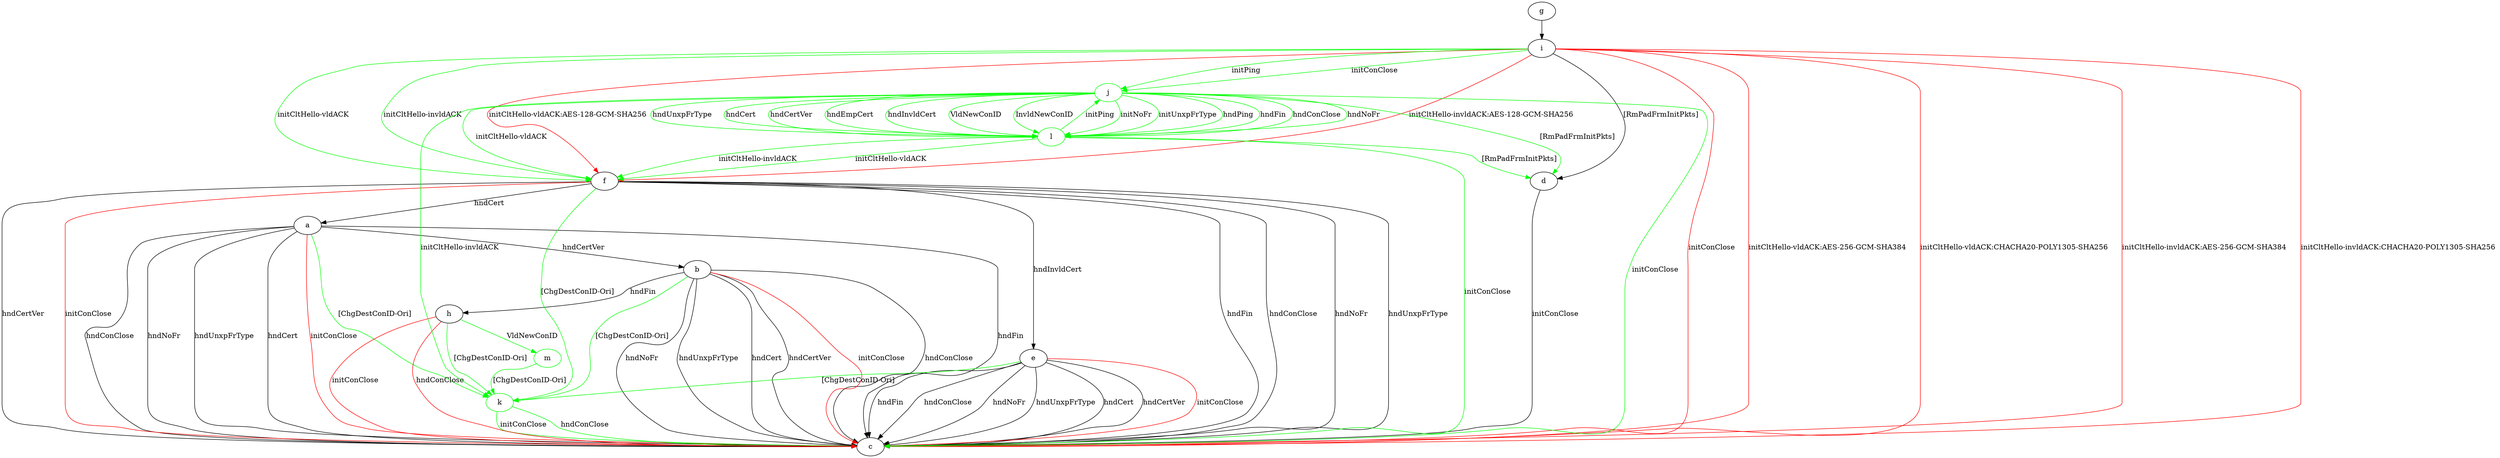 digraph "" {
	a -> b	[key=0,
		label="hndCertVer "];
	a -> c	[key=0,
		label="hndFin "];
	a -> c	[key=1,
		label="hndConClose "];
	a -> c	[key=2,
		label="hndNoFr "];
	a -> c	[key=3,
		label="hndUnxpFrType "];
	a -> c	[key=4,
		label="hndCert "];
	a -> c	[key=5,
		color=red,
		label="initConClose "];
	k	[color=green];
	a -> k	[key=0,
		color=green,
		label="[ChgDestConID-Ori] "];
	b -> c	[key=0,
		label="hndConClose "];
	b -> c	[key=1,
		label="hndNoFr "];
	b -> c	[key=2,
		label="hndUnxpFrType "];
	b -> c	[key=3,
		label="hndCert "];
	b -> c	[key=4,
		label="hndCertVer "];
	b -> c	[key=5,
		color=red,
		label="initConClose "];
	b -> h	[key=0,
		label="hndFin "];
	b -> k	[key=0,
		color=green,
		label="[ChgDestConID-Ori] "];
	d -> c	[key=0,
		label="initConClose "];
	e -> c	[key=0,
		label="hndFin "];
	e -> c	[key=1,
		label="hndConClose "];
	e -> c	[key=2,
		label="hndNoFr "];
	e -> c	[key=3,
		label="hndUnxpFrType "];
	e -> c	[key=4,
		label="hndCert "];
	e -> c	[key=5,
		label="hndCertVer "];
	e -> c	[key=6,
		color=red,
		label="initConClose "];
	e -> k	[key=0,
		color=green,
		label="[ChgDestConID-Ori] "];
	f -> a	[key=0,
		label="hndCert "];
	f -> c	[key=0,
		label="hndFin "];
	f -> c	[key=1,
		label="hndConClose "];
	f -> c	[key=2,
		label="hndNoFr "];
	f -> c	[key=3,
		label="hndUnxpFrType "];
	f -> c	[key=4,
		label="hndCertVer "];
	f -> c	[key=5,
		color=red,
		label="initConClose "];
	f -> e	[key=0,
		label="hndInvldCert "];
	f -> k	[key=0,
		color=green,
		label="[ChgDestConID-Ori] "];
	g -> i	[key=0];
	h -> c	[key=0,
		color=red,
		label="initConClose "];
	h -> c	[key=1,
		color=red,
		label="hndConClose "];
	h -> k	[key=0,
		color=green,
		label="[ChgDestConID-Ori] "];
	m	[color=green];
	h -> m	[key=0,
		color=green,
		label="VldNewConID "];
	i -> c	[key=0,
		color=red,
		label="initConClose "];
	i -> c	[key=1,
		color=red,
		label="initCltHello-vldACK:AES-256-GCM-SHA384 "];
	i -> c	[key=2,
		color=red,
		label="initCltHello-vldACK:CHACHA20-POLY1305-SHA256 "];
	i -> c	[key=3,
		color=red,
		label="initCltHello-invldACK:AES-256-GCM-SHA384 "];
	i -> c	[key=4,
		color=red,
		label="initCltHello-invldACK:CHACHA20-POLY1305-SHA256 "];
	i -> d	[key=0,
		label="[RmPadFrmInitPkts] "];
	i -> f	[key=0,
		color=green,
		label="initCltHello-vldACK "];
	i -> f	[key=1,
		color=green,
		label="initCltHello-invldACK "];
	i -> f	[key=2,
		color=red,
		label="initCltHello-vldACK:AES-128-GCM-SHA256 "];
	i -> f	[key=3,
		color=red,
		label="initCltHello-invldACK:AES-128-GCM-SHA256 "];
	j	[color=green];
	i -> j	[key=0,
		color=green,
		label="initPing "];
	i -> j	[key=1,
		color=green,
		label="initConClose "];
	j -> c	[key=0,
		color=green,
		label="initConClose "];
	j -> d	[key=0,
		color=green,
		label="[RmPadFrmInitPkts] "];
	j -> f	[key=0,
		color=green,
		label="initCltHello-vldACK "];
	j -> k	[key=0,
		color=green,
		label="initCltHello-invldACK "];
	l	[color=green];
	j -> l	[key=0,
		color=green,
		label="initNoFr "];
	j -> l	[key=1,
		color=green,
		label="initUnxpFrType "];
	j -> l	[key=2,
		color=green,
		label="hndPing "];
	j -> l	[key=3,
		color=green,
		label="hndFin "];
	j -> l	[key=4,
		color=green,
		label="hndConClose "];
	j -> l	[key=5,
		color=green,
		label="hndNoFr "];
	j -> l	[key=6,
		color=green,
		label="hndUnxpFrType "];
	j -> l	[key=7,
		color=green,
		label="hndCert "];
	j -> l	[key=8,
		color=green,
		label="hndCertVer "];
	j -> l	[key=9,
		color=green,
		label="hndEmpCert "];
	j -> l	[key=10,
		color=green,
		label="hndInvldCert "];
	j -> l	[key=11,
		color=green,
		label="VldNewConID "];
	j -> l	[key=12,
		color=green,
		label="InvldNewConID "];
	k -> c	[key=0,
		color=green,
		label="initConClose "];
	k -> c	[key=1,
		color=green,
		label="hndConClose "];
	l -> c	[key=0,
		color=green,
		label="initConClose "];
	l -> d	[key=0,
		color=green,
		label="[RmPadFrmInitPkts] "];
	l -> f	[key=0,
		color=green,
		label="initCltHello-vldACK "];
	l -> f	[key=1,
		color=green,
		label="initCltHello-invldACK "];
	l -> j	[key=0,
		color=green,
		label="initPing "];
	m -> k	[key=0,
		color=green,
		label="[ChgDestConID-Ori] "];
}
